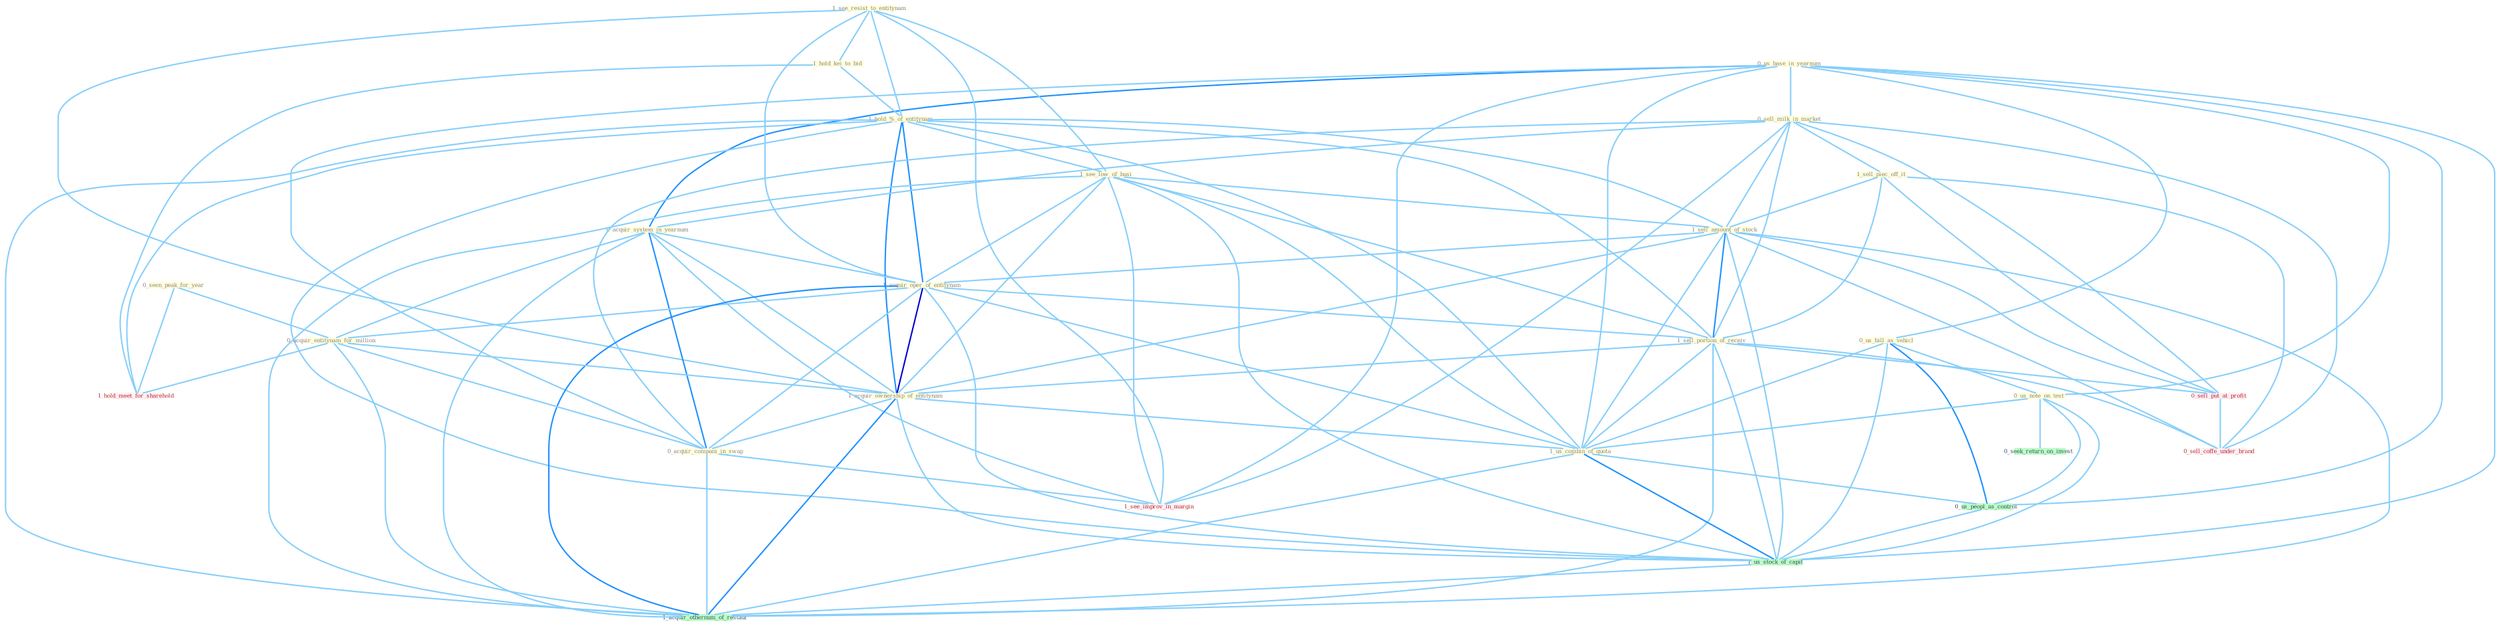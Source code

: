 Graph G{ 
    node
    [shape=polygon,style=filled,width=.5,height=.06,color="#BDFCC9",fixedsize=true,fontsize=4,
    fontcolor="#2f4f4f"];
    {node
    [color="#ffffe0", fontcolor="#8b7d6b"] "0_us_base_in_yearnum " "1_see_resist_to_entitynam " "1_hold_kei_to_bid " "1_hold_%_of_entitynam " "0_sell_milk_in_market " "0_seen_peak_for_year " "0_us_bill_as_vehicl " "1_see_low_of_busi " "1_sell_piec_off_it " "1_sell_amount_of_stock " "0_acquir_system_in_yearnum " "1_acquir_oper_of_entitynam " "0_us_note_on_test " "0_acquir_entitynam_for_million " "1_sell_portion_of_receiv " "1_acquir_ownership_of_entitynam " "1_us_combin_of_quota " "0_acquir_compani_in_swap "}
{node [color="#fff0f5", fontcolor="#b22222"] "0_sell_put_at_profit " "1_see_improv_in_margin " "0_sell_coffe_under_brand " "1_hold_meet_for_sharehold "}
edge [color="#B0E2FF"];

	"0_us_base_in_yearnum " -- "0_sell_milk_in_market " [w="1", color="#87cefa" ];
	"0_us_base_in_yearnum " -- "0_us_bill_as_vehicl " [w="1", color="#87cefa" ];
	"0_us_base_in_yearnum " -- "0_acquir_system_in_yearnum " [w="2", color="#1e90ff" , len=0.8];
	"0_us_base_in_yearnum " -- "0_us_note_on_test " [w="1", color="#87cefa" ];
	"0_us_base_in_yearnum " -- "1_us_combin_of_quota " [w="1", color="#87cefa" ];
	"0_us_base_in_yearnum " -- "0_acquir_compani_in_swap " [w="1", color="#87cefa" ];
	"0_us_base_in_yearnum " -- "0_us_peopl_as_control " [w="1", color="#87cefa" ];
	"0_us_base_in_yearnum " -- "1_us_stock_of_capit " [w="1", color="#87cefa" ];
	"0_us_base_in_yearnum " -- "1_see_improv_in_margin " [w="1", color="#87cefa" ];
	"1_see_resist_to_entitynam " -- "1_hold_kei_to_bid " [w="1", color="#87cefa" ];
	"1_see_resist_to_entitynam " -- "1_hold_%_of_entitynam " [w="1", color="#87cefa" ];
	"1_see_resist_to_entitynam " -- "1_see_low_of_busi " [w="1", color="#87cefa" ];
	"1_see_resist_to_entitynam " -- "1_acquir_oper_of_entitynam " [w="1", color="#87cefa" ];
	"1_see_resist_to_entitynam " -- "1_acquir_ownership_of_entitynam " [w="1", color="#87cefa" ];
	"1_see_resist_to_entitynam " -- "1_see_improv_in_margin " [w="1", color="#87cefa" ];
	"1_hold_kei_to_bid " -- "1_hold_%_of_entitynam " [w="1", color="#87cefa" ];
	"1_hold_kei_to_bid " -- "1_hold_meet_for_sharehold " [w="1", color="#87cefa" ];
	"1_hold_%_of_entitynam " -- "1_see_low_of_busi " [w="1", color="#87cefa" ];
	"1_hold_%_of_entitynam " -- "1_sell_amount_of_stock " [w="1", color="#87cefa" ];
	"1_hold_%_of_entitynam " -- "1_acquir_oper_of_entitynam " [w="2", color="#1e90ff" , len=0.8];
	"1_hold_%_of_entitynam " -- "1_sell_portion_of_receiv " [w="1", color="#87cefa" ];
	"1_hold_%_of_entitynam " -- "1_acquir_ownership_of_entitynam " [w="2", color="#1e90ff" , len=0.8];
	"1_hold_%_of_entitynam " -- "1_us_combin_of_quota " [w="1", color="#87cefa" ];
	"1_hold_%_of_entitynam " -- "1_us_stock_of_capit " [w="1", color="#87cefa" ];
	"1_hold_%_of_entitynam " -- "1_hold_meet_for_sharehold " [w="1", color="#87cefa" ];
	"1_hold_%_of_entitynam " -- "1_acquir_othernum_of_restaur " [w="1", color="#87cefa" ];
	"0_sell_milk_in_market " -- "1_sell_piec_off_it " [w="1", color="#87cefa" ];
	"0_sell_milk_in_market " -- "1_sell_amount_of_stock " [w="1", color="#87cefa" ];
	"0_sell_milk_in_market " -- "0_acquir_system_in_yearnum " [w="1", color="#87cefa" ];
	"0_sell_milk_in_market " -- "1_sell_portion_of_receiv " [w="1", color="#87cefa" ];
	"0_sell_milk_in_market " -- "0_acquir_compani_in_swap " [w="1", color="#87cefa" ];
	"0_sell_milk_in_market " -- "0_sell_put_at_profit " [w="1", color="#87cefa" ];
	"0_sell_milk_in_market " -- "1_see_improv_in_margin " [w="1", color="#87cefa" ];
	"0_sell_milk_in_market " -- "0_sell_coffe_under_brand " [w="1", color="#87cefa" ];
	"0_seen_peak_for_year " -- "0_acquir_entitynam_for_million " [w="1", color="#87cefa" ];
	"0_seen_peak_for_year " -- "1_hold_meet_for_sharehold " [w="1", color="#87cefa" ];
	"0_us_bill_as_vehicl " -- "0_us_note_on_test " [w="1", color="#87cefa" ];
	"0_us_bill_as_vehicl " -- "1_us_combin_of_quota " [w="1", color="#87cefa" ];
	"0_us_bill_as_vehicl " -- "0_us_peopl_as_control " [w="2", color="#1e90ff" , len=0.8];
	"0_us_bill_as_vehicl " -- "1_us_stock_of_capit " [w="1", color="#87cefa" ];
	"1_see_low_of_busi " -- "1_sell_amount_of_stock " [w="1", color="#87cefa" ];
	"1_see_low_of_busi " -- "1_acquir_oper_of_entitynam " [w="1", color="#87cefa" ];
	"1_see_low_of_busi " -- "1_sell_portion_of_receiv " [w="1", color="#87cefa" ];
	"1_see_low_of_busi " -- "1_acquir_ownership_of_entitynam " [w="1", color="#87cefa" ];
	"1_see_low_of_busi " -- "1_us_combin_of_quota " [w="1", color="#87cefa" ];
	"1_see_low_of_busi " -- "1_us_stock_of_capit " [w="1", color="#87cefa" ];
	"1_see_low_of_busi " -- "1_see_improv_in_margin " [w="1", color="#87cefa" ];
	"1_see_low_of_busi " -- "1_acquir_othernum_of_restaur " [w="1", color="#87cefa" ];
	"1_sell_piec_off_it " -- "1_sell_amount_of_stock " [w="1", color="#87cefa" ];
	"1_sell_piec_off_it " -- "1_sell_portion_of_receiv " [w="1", color="#87cefa" ];
	"1_sell_piec_off_it " -- "0_sell_put_at_profit " [w="1", color="#87cefa" ];
	"1_sell_piec_off_it " -- "0_sell_coffe_under_brand " [w="1", color="#87cefa" ];
	"1_sell_amount_of_stock " -- "1_acquir_oper_of_entitynam " [w="1", color="#87cefa" ];
	"1_sell_amount_of_stock " -- "1_sell_portion_of_receiv " [w="2", color="#1e90ff" , len=0.8];
	"1_sell_amount_of_stock " -- "1_acquir_ownership_of_entitynam " [w="1", color="#87cefa" ];
	"1_sell_amount_of_stock " -- "1_us_combin_of_quota " [w="1", color="#87cefa" ];
	"1_sell_amount_of_stock " -- "0_sell_put_at_profit " [w="1", color="#87cefa" ];
	"1_sell_amount_of_stock " -- "1_us_stock_of_capit " [w="1", color="#87cefa" ];
	"1_sell_amount_of_stock " -- "0_sell_coffe_under_brand " [w="1", color="#87cefa" ];
	"1_sell_amount_of_stock " -- "1_acquir_othernum_of_restaur " [w="1", color="#87cefa" ];
	"0_acquir_system_in_yearnum " -- "1_acquir_oper_of_entitynam " [w="1", color="#87cefa" ];
	"0_acquir_system_in_yearnum " -- "0_acquir_entitynam_for_million " [w="1", color="#87cefa" ];
	"0_acquir_system_in_yearnum " -- "1_acquir_ownership_of_entitynam " [w="1", color="#87cefa" ];
	"0_acquir_system_in_yearnum " -- "0_acquir_compani_in_swap " [w="2", color="#1e90ff" , len=0.8];
	"0_acquir_system_in_yearnum " -- "1_see_improv_in_margin " [w="1", color="#87cefa" ];
	"0_acquir_system_in_yearnum " -- "1_acquir_othernum_of_restaur " [w="1", color="#87cefa" ];
	"1_acquir_oper_of_entitynam " -- "0_acquir_entitynam_for_million " [w="1", color="#87cefa" ];
	"1_acquir_oper_of_entitynam " -- "1_sell_portion_of_receiv " [w="1", color="#87cefa" ];
	"1_acquir_oper_of_entitynam " -- "1_acquir_ownership_of_entitynam " [w="3", color="#0000cd" , len=0.6];
	"1_acquir_oper_of_entitynam " -- "1_us_combin_of_quota " [w="1", color="#87cefa" ];
	"1_acquir_oper_of_entitynam " -- "0_acquir_compani_in_swap " [w="1", color="#87cefa" ];
	"1_acquir_oper_of_entitynam " -- "1_us_stock_of_capit " [w="1", color="#87cefa" ];
	"1_acquir_oper_of_entitynam " -- "1_acquir_othernum_of_restaur " [w="2", color="#1e90ff" , len=0.8];
	"0_us_note_on_test " -- "1_us_combin_of_quota " [w="1", color="#87cefa" ];
	"0_us_note_on_test " -- "0_us_peopl_as_control " [w="1", color="#87cefa" ];
	"0_us_note_on_test " -- "0_seek_return_on_invest " [w="1", color="#87cefa" ];
	"0_us_note_on_test " -- "1_us_stock_of_capit " [w="1", color="#87cefa" ];
	"0_acquir_entitynam_for_million " -- "1_acquir_ownership_of_entitynam " [w="1", color="#87cefa" ];
	"0_acquir_entitynam_for_million " -- "0_acquir_compani_in_swap " [w="1", color="#87cefa" ];
	"0_acquir_entitynam_for_million " -- "1_hold_meet_for_sharehold " [w="1", color="#87cefa" ];
	"0_acquir_entitynam_for_million " -- "1_acquir_othernum_of_restaur " [w="1", color="#87cefa" ];
	"1_sell_portion_of_receiv " -- "1_acquir_ownership_of_entitynam " [w="1", color="#87cefa" ];
	"1_sell_portion_of_receiv " -- "1_us_combin_of_quota " [w="1", color="#87cefa" ];
	"1_sell_portion_of_receiv " -- "0_sell_put_at_profit " [w="1", color="#87cefa" ];
	"1_sell_portion_of_receiv " -- "1_us_stock_of_capit " [w="1", color="#87cefa" ];
	"1_sell_portion_of_receiv " -- "0_sell_coffe_under_brand " [w="1", color="#87cefa" ];
	"1_sell_portion_of_receiv " -- "1_acquir_othernum_of_restaur " [w="1", color="#87cefa" ];
	"1_acquir_ownership_of_entitynam " -- "1_us_combin_of_quota " [w="1", color="#87cefa" ];
	"1_acquir_ownership_of_entitynam " -- "0_acquir_compani_in_swap " [w="1", color="#87cefa" ];
	"1_acquir_ownership_of_entitynam " -- "1_us_stock_of_capit " [w="1", color="#87cefa" ];
	"1_acquir_ownership_of_entitynam " -- "1_acquir_othernum_of_restaur " [w="2", color="#1e90ff" , len=0.8];
	"1_us_combin_of_quota " -- "0_us_peopl_as_control " [w="1", color="#87cefa" ];
	"1_us_combin_of_quota " -- "1_us_stock_of_capit " [w="2", color="#1e90ff" , len=0.8];
	"1_us_combin_of_quota " -- "1_acquir_othernum_of_restaur " [w="1", color="#87cefa" ];
	"0_acquir_compani_in_swap " -- "1_see_improv_in_margin " [w="1", color="#87cefa" ];
	"0_acquir_compani_in_swap " -- "1_acquir_othernum_of_restaur " [w="1", color="#87cefa" ];
	"0_us_peopl_as_control " -- "1_us_stock_of_capit " [w="1", color="#87cefa" ];
	"0_sell_put_at_profit " -- "0_sell_coffe_under_brand " [w="1", color="#87cefa" ];
	"1_us_stock_of_capit " -- "1_acquir_othernum_of_restaur " [w="1", color="#87cefa" ];
}